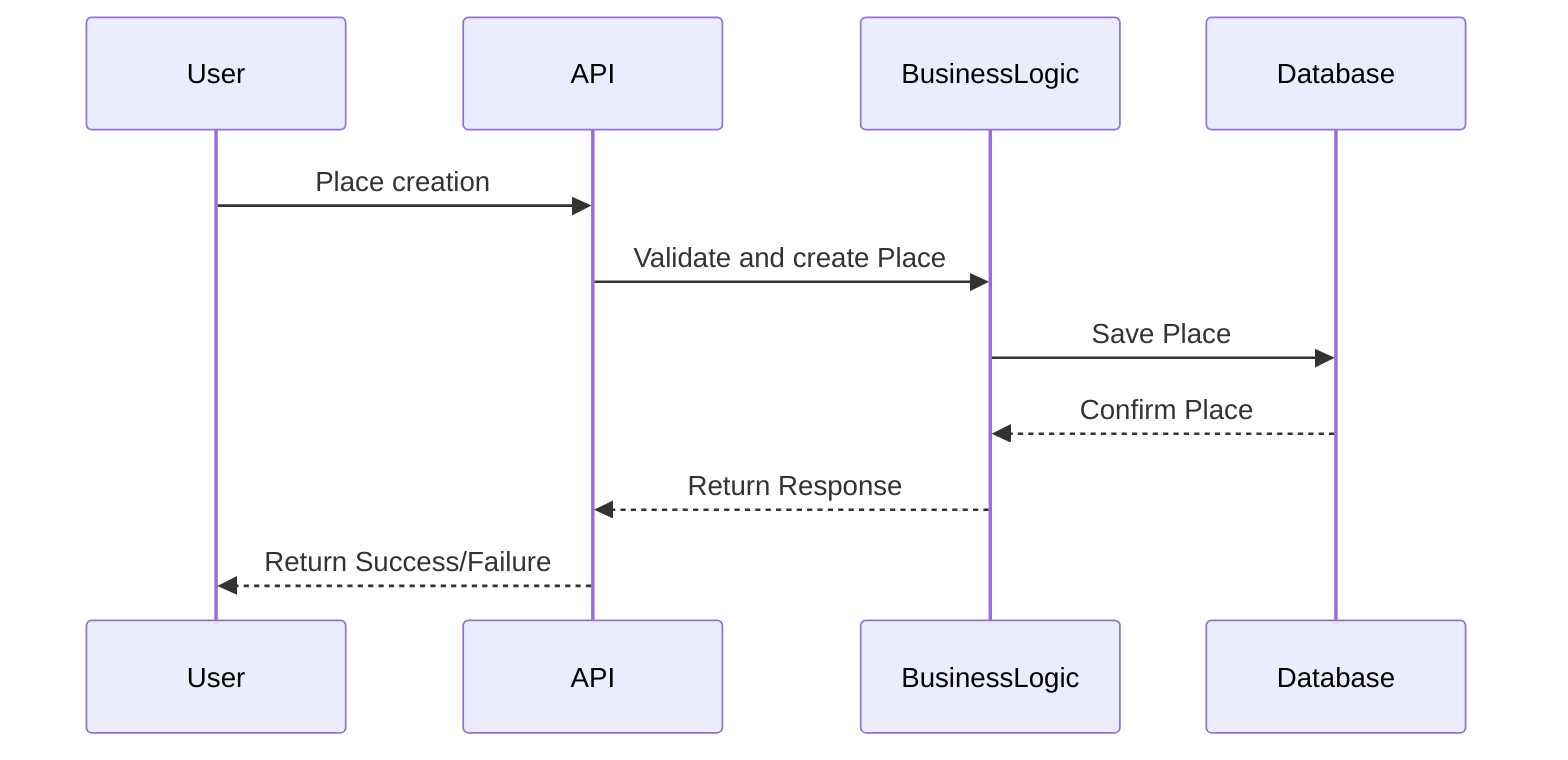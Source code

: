 sequenceDiagram
participant User
participant API
participant BusinessLogic
participant Database

User->>API: Place creation
API->>BusinessLogic: Validate and create Place
BusinessLogic->>Database: Save Place
Database-->>BusinessLogic: Confirm Place
BusinessLogic-->>API: Return Response
API-->>User: Return Success/Failure